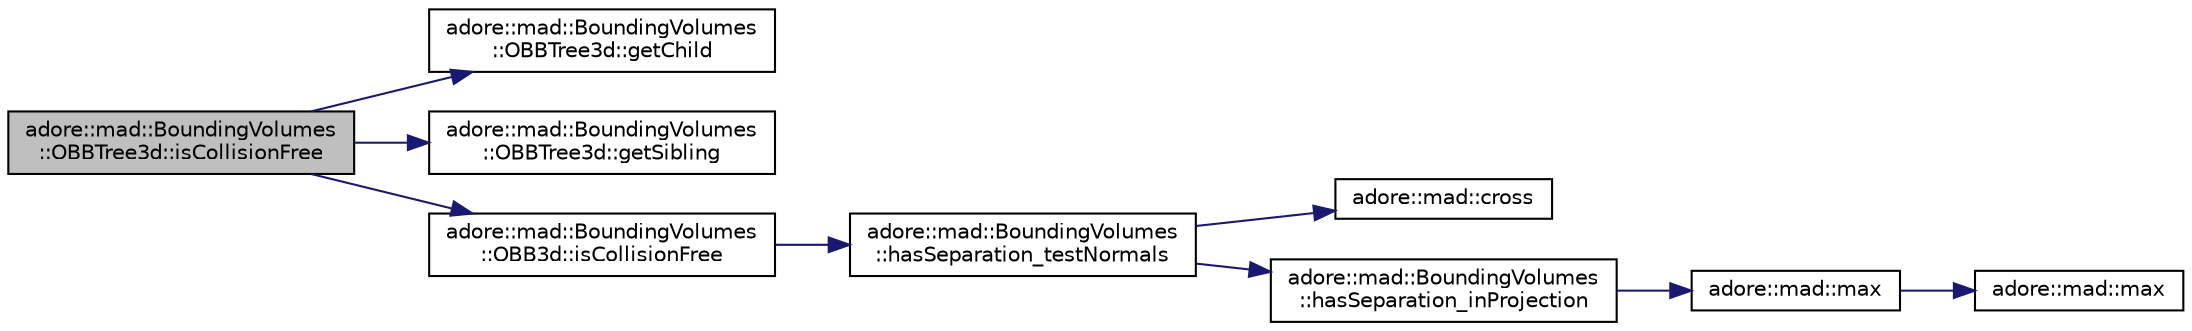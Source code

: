 digraph "adore::mad::BoundingVolumes::OBBTree3d::isCollisionFree"
{
 // LATEX_PDF_SIZE
  edge [fontname="Helvetica",fontsize="10",labelfontname="Helvetica",labelfontsize="10"];
  node [fontname="Helvetica",fontsize="10",shape=record];
  rankdir="LR";
  Node1 [label="adore::mad::BoundingVolumes\l::OBBTree3d::isCollisionFree",height=0.2,width=0.4,color="black", fillcolor="grey75", style="filled", fontcolor="black",tooltip=" "];
  Node1 -> Node2 [color="midnightblue",fontsize="10",style="solid",fontname="Helvetica"];
  Node2 [label="adore::mad::BoundingVolumes\l::OBBTree3d::getChild",height=0.2,width=0.4,color="black", fillcolor="white", style="filled",URL="$classadore_1_1mad_1_1BoundingVolumes_1_1OBBTree3d.html#aaa834020b0f53356aa2b8db482285528",tooltip=" "];
  Node1 -> Node3 [color="midnightblue",fontsize="10",style="solid",fontname="Helvetica"];
  Node3 [label="adore::mad::BoundingVolumes\l::OBBTree3d::getSibling",height=0.2,width=0.4,color="black", fillcolor="white", style="filled",URL="$classadore_1_1mad_1_1BoundingVolumes_1_1OBBTree3d.html#a7be09e6a15dba21a677b69014b1437e0",tooltip=" "];
  Node1 -> Node4 [color="midnightblue",fontsize="10",style="solid",fontname="Helvetica"];
  Node4 [label="adore::mad::BoundingVolumes\l::OBB3d::isCollisionFree",height=0.2,width=0.4,color="black", fillcolor="white", style="filled",URL="$classadore_1_1mad_1_1BoundingVolumes_1_1OBB3d.html#a6174fedf13683cb2b5f10fd874aec71b",tooltip=" "];
  Node4 -> Node5 [color="midnightblue",fontsize="10",style="solid",fontname="Helvetica"];
  Node5 [label="adore::mad::BoundingVolumes\l::hasSeparation_testNormals",height=0.2,width=0.4,color="black", fillcolor="white", style="filled",URL="$namespaceadore_1_1mad_1_1BoundingVolumes.html#afd9408535518ad768fd02981cac28434",tooltip=" "];
  Node5 -> Node6 [color="midnightblue",fontsize="10",style="solid",fontname="Helvetica"];
  Node6 [label="adore::mad::cross",height=0.2,width=0.4,color="black", fillcolor="white", style="filled",URL="$namespaceadore_1_1mad.html#acb42a9005b30f0cf3cad46705fb73969",tooltip=" "];
  Node5 -> Node7 [color="midnightblue",fontsize="10",style="solid",fontname="Helvetica"];
  Node7 [label="adore::mad::BoundingVolumes\l::hasSeparation_inProjection",height=0.2,width=0.4,color="black", fillcolor="white", style="filled",URL="$namespaceadore_1_1mad_1_1BoundingVolumes.html#a901e61b96719aaae02ff60343441fbff",tooltip=" "];
  Node7 -> Node8 [color="midnightblue",fontsize="10",style="solid",fontname="Helvetica"];
  Node8 [label="adore::mad::max",height=0.2,width=0.4,color="black", fillcolor="white", style="filled",URL="$namespaceadore_1_1mad.html#adea062854ef0b105a3fdca8cf2aca945",tooltip=" "];
  Node8 -> Node9 [color="midnightblue",fontsize="10",style="solid",fontname="Helvetica"];
  Node9 [label="adore::mad::max",height=0.2,width=0.4,color="black", fillcolor="white", style="filled",URL="$namespaceadore_1_1mad.html#a618a8842fed7b9375957b1e393c58492",tooltip=" "];
}
